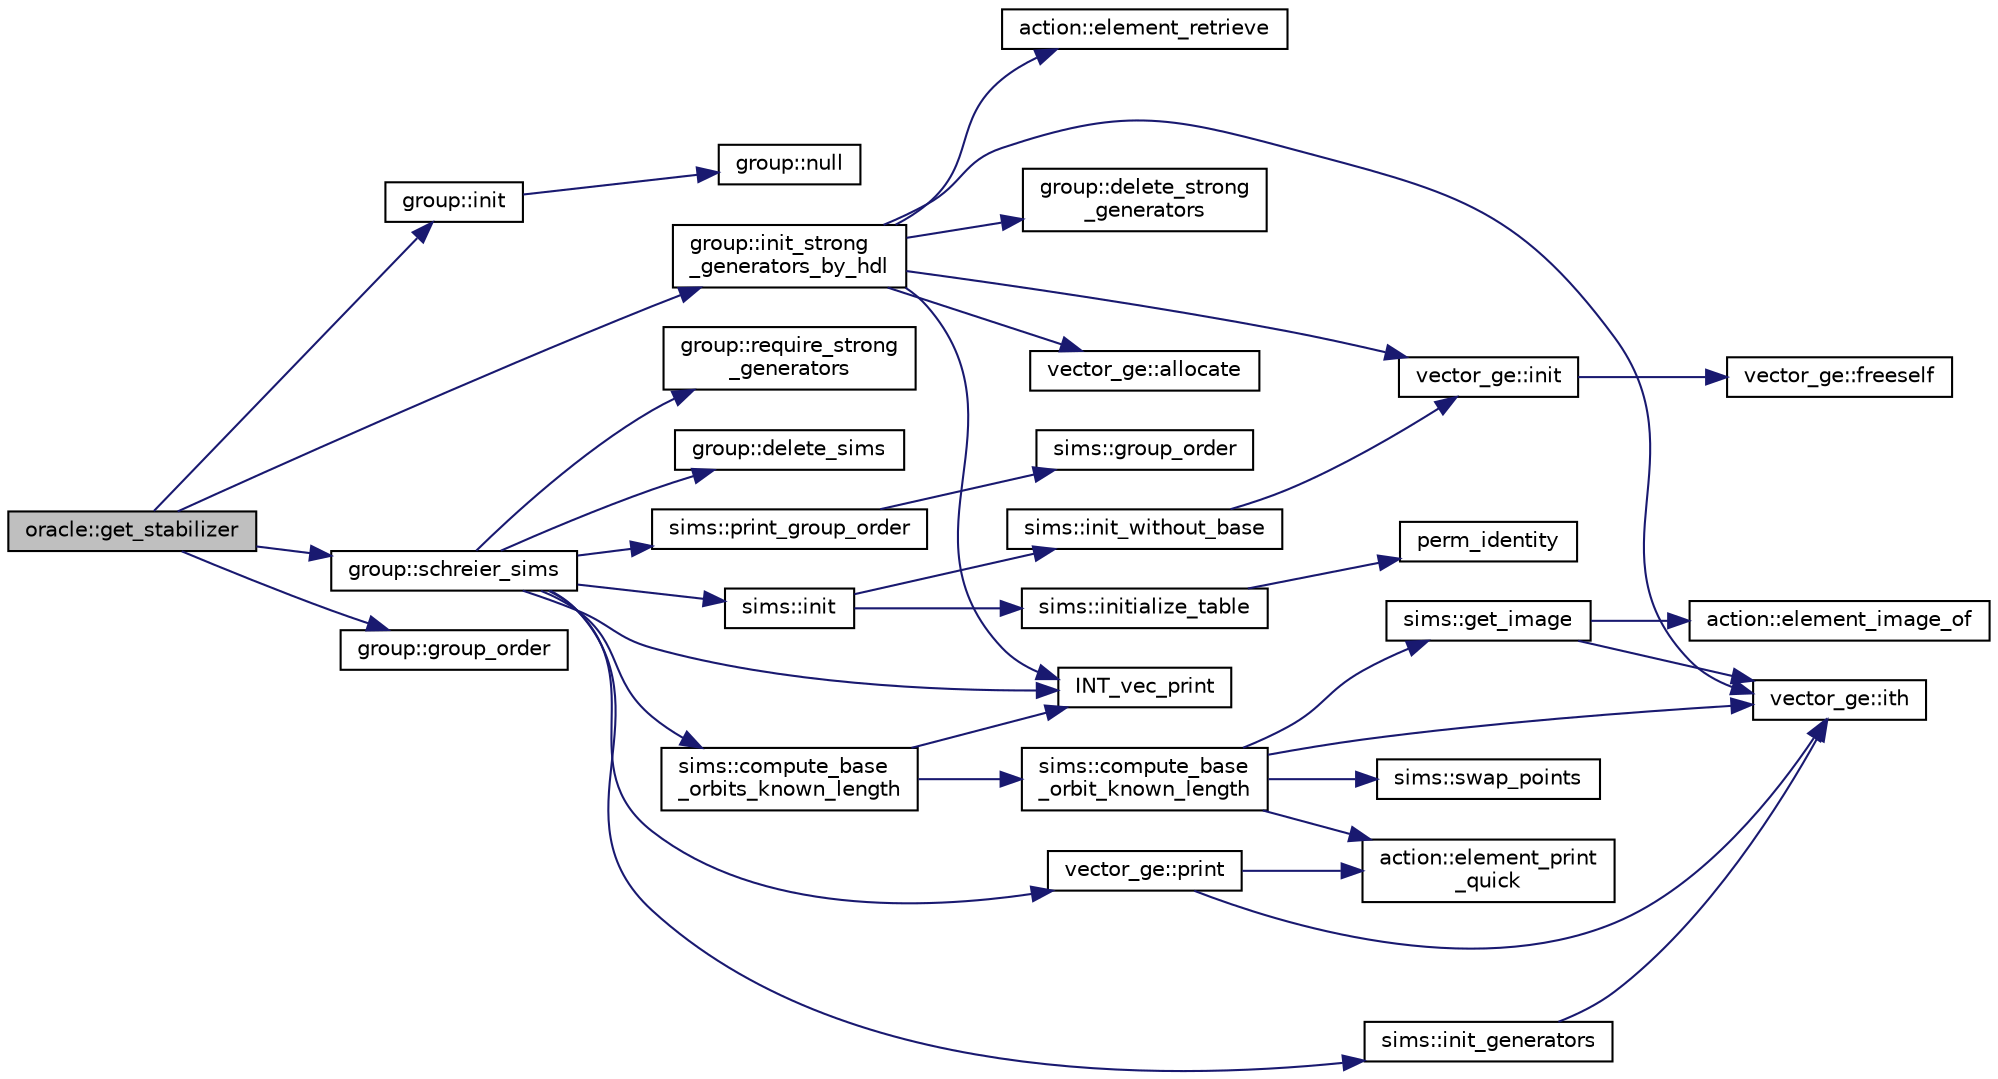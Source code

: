 digraph "oracle::get_stabilizer"
{
  edge [fontname="Helvetica",fontsize="10",labelfontname="Helvetica",labelfontsize="10"];
  node [fontname="Helvetica",fontsize="10",shape=record];
  rankdir="LR";
  Node5419 [label="oracle::get_stabilizer",height=0.2,width=0.4,color="black", fillcolor="grey75", style="filled", fontcolor="black"];
  Node5419 -> Node5420 [color="midnightblue",fontsize="10",style="solid",fontname="Helvetica"];
  Node5420 [label="group::init",height=0.2,width=0.4,color="black", fillcolor="white", style="filled",URL="$d1/db7/classgroup.html#a9f5de0500658e265332c7f62c0d3962d"];
  Node5420 -> Node5421 [color="midnightblue",fontsize="10",style="solid",fontname="Helvetica"];
  Node5421 [label="group::null",height=0.2,width=0.4,color="black", fillcolor="white", style="filled",URL="$d1/db7/classgroup.html#a25f33ef4c9370d6cefa29b0c49f64a18"];
  Node5419 -> Node5422 [color="midnightblue",fontsize="10",style="solid",fontname="Helvetica"];
  Node5422 [label="group::init_strong\l_generators_by_hdl",height=0.2,width=0.4,color="black", fillcolor="white", style="filled",URL="$d1/db7/classgroup.html#a65100d600cfb0955dae3582a2d6a2532"];
  Node5422 -> Node5423 [color="midnightblue",fontsize="10",style="solid",fontname="Helvetica"];
  Node5423 [label="INT_vec_print",height=0.2,width=0.4,color="black", fillcolor="white", style="filled",URL="$df/dbf/sajeeb_8_c.html#a79a5901af0b47dd0d694109543c027fe"];
  Node5422 -> Node5424 [color="midnightblue",fontsize="10",style="solid",fontname="Helvetica"];
  Node5424 [label="group::delete_strong\l_generators",height=0.2,width=0.4,color="black", fillcolor="white", style="filled",URL="$d1/db7/classgroup.html#a36c96bdf4428fdf236dfabab0f82b898"];
  Node5422 -> Node5425 [color="midnightblue",fontsize="10",style="solid",fontname="Helvetica"];
  Node5425 [label="vector_ge::init",height=0.2,width=0.4,color="black", fillcolor="white", style="filled",URL="$d4/d6e/classvector__ge.html#afe1d6befd1f1501e6be34afbaa9d30a8"];
  Node5425 -> Node5426 [color="midnightblue",fontsize="10",style="solid",fontname="Helvetica"];
  Node5426 [label="vector_ge::freeself",height=0.2,width=0.4,color="black", fillcolor="white", style="filled",URL="$d4/d6e/classvector__ge.html#aa002e4b715cc73a9b8b367d29700b452"];
  Node5422 -> Node5427 [color="midnightblue",fontsize="10",style="solid",fontname="Helvetica"];
  Node5427 [label="vector_ge::allocate",height=0.2,width=0.4,color="black", fillcolor="white", style="filled",URL="$d4/d6e/classvector__ge.html#a35b062a9201b30f0a87bf87702d243ae"];
  Node5422 -> Node5428 [color="midnightblue",fontsize="10",style="solid",fontname="Helvetica"];
  Node5428 [label="action::element_retrieve",height=0.2,width=0.4,color="black", fillcolor="white", style="filled",URL="$d2/d86/classaction.html#ad28f6f8810ffbad64c1490f78e51e2b1"];
  Node5422 -> Node5429 [color="midnightblue",fontsize="10",style="solid",fontname="Helvetica"];
  Node5429 [label="vector_ge::ith",height=0.2,width=0.4,color="black", fillcolor="white", style="filled",URL="$d4/d6e/classvector__ge.html#a1ff002e8b746a9beb119d57dcd4a15ff"];
  Node5419 -> Node5430 [color="midnightblue",fontsize="10",style="solid",fontname="Helvetica"];
  Node5430 [label="group::schreier_sims",height=0.2,width=0.4,color="black", fillcolor="white", style="filled",URL="$d1/db7/classgroup.html#a224ed784f302897ca0c0e578446afa08"];
  Node5430 -> Node5431 [color="midnightblue",fontsize="10",style="solid",fontname="Helvetica"];
  Node5431 [label="group::require_strong\l_generators",height=0.2,width=0.4,color="black", fillcolor="white", style="filled",URL="$d1/db7/classgroup.html#adfc3de74ab859ba6dba668b50efaf392"];
  Node5430 -> Node5432 [color="midnightblue",fontsize="10",style="solid",fontname="Helvetica"];
  Node5432 [label="group::delete_sims",height=0.2,width=0.4,color="black", fillcolor="white", style="filled",URL="$d1/db7/classgroup.html#accebe64da3d51160a974fad069a90eac"];
  Node5430 -> Node5433 [color="midnightblue",fontsize="10",style="solid",fontname="Helvetica"];
  Node5433 [label="sims::init",height=0.2,width=0.4,color="black", fillcolor="white", style="filled",URL="$d9/df3/classsims.html#a02eb61ed14f75cfe4dc0770142c1bff0"];
  Node5433 -> Node5434 [color="midnightblue",fontsize="10",style="solid",fontname="Helvetica"];
  Node5434 [label="sims::init_without_base",height=0.2,width=0.4,color="black", fillcolor="white", style="filled",URL="$d9/df3/classsims.html#a1010f2dc330b7c5ae10128c0b7dcbefd"];
  Node5434 -> Node5425 [color="midnightblue",fontsize="10",style="solid",fontname="Helvetica"];
  Node5433 -> Node5435 [color="midnightblue",fontsize="10",style="solid",fontname="Helvetica"];
  Node5435 [label="sims::initialize_table",height=0.2,width=0.4,color="black", fillcolor="white", style="filled",URL="$d9/df3/classsims.html#abe36dd0812bde20447f5aaa8384596a7"];
  Node5435 -> Node5436 [color="midnightblue",fontsize="10",style="solid",fontname="Helvetica"];
  Node5436 [label="perm_identity",height=0.2,width=0.4,color="black", fillcolor="white", style="filled",URL="$d2/d7c/combinatorics_8_c.html#aebc54d3f9c31f253ae53e3eb3b386208"];
  Node5430 -> Node5437 [color="midnightblue",fontsize="10",style="solid",fontname="Helvetica"];
  Node5437 [label="vector_ge::print",height=0.2,width=0.4,color="black", fillcolor="white", style="filled",URL="$d4/d6e/classvector__ge.html#a0d260cce035c20b32d7989c50670aa8a"];
  Node5437 -> Node5438 [color="midnightblue",fontsize="10",style="solid",fontname="Helvetica"];
  Node5438 [label="action::element_print\l_quick",height=0.2,width=0.4,color="black", fillcolor="white", style="filled",URL="$d2/d86/classaction.html#a4844680cf6750396f76494a28655265b"];
  Node5437 -> Node5429 [color="midnightblue",fontsize="10",style="solid",fontname="Helvetica"];
  Node5430 -> Node5439 [color="midnightblue",fontsize="10",style="solid",fontname="Helvetica"];
  Node5439 [label="sims::init_generators",height=0.2,width=0.4,color="black", fillcolor="white", style="filled",URL="$d9/df3/classsims.html#aa2a7908389727bdfa05d034e8d53a818"];
  Node5439 -> Node5429 [color="midnightblue",fontsize="10",style="solid",fontname="Helvetica"];
  Node5430 -> Node5423 [color="midnightblue",fontsize="10",style="solid",fontname="Helvetica"];
  Node5430 -> Node5440 [color="midnightblue",fontsize="10",style="solid",fontname="Helvetica"];
  Node5440 [label="sims::compute_base\l_orbits_known_length",height=0.2,width=0.4,color="black", fillcolor="white", style="filled",URL="$d9/df3/classsims.html#a7f6b55695e29ce46f965ac4c87c31a06"];
  Node5440 -> Node5423 [color="midnightblue",fontsize="10",style="solid",fontname="Helvetica"];
  Node5440 -> Node5441 [color="midnightblue",fontsize="10",style="solid",fontname="Helvetica"];
  Node5441 [label="sims::compute_base\l_orbit_known_length",height=0.2,width=0.4,color="black", fillcolor="white", style="filled",URL="$d9/df3/classsims.html#af93aba6d77ea121ff5e1dec9fefa0002"];
  Node5441 -> Node5438 [color="midnightblue",fontsize="10",style="solid",fontname="Helvetica"];
  Node5441 -> Node5429 [color="midnightblue",fontsize="10",style="solid",fontname="Helvetica"];
  Node5441 -> Node5442 [color="midnightblue",fontsize="10",style="solid",fontname="Helvetica"];
  Node5442 [label="sims::swap_points",height=0.2,width=0.4,color="black", fillcolor="white", style="filled",URL="$d9/df3/classsims.html#a3443b4bbfb5573864c29b627562819d2"];
  Node5441 -> Node5443 [color="midnightblue",fontsize="10",style="solid",fontname="Helvetica"];
  Node5443 [label="sims::get_image",height=0.2,width=0.4,color="black", fillcolor="white", style="filled",URL="$d9/df3/classsims.html#ae649dbf5a9440550c1ca4e402c4b4b16"];
  Node5443 -> Node5444 [color="midnightblue",fontsize="10",style="solid",fontname="Helvetica"];
  Node5444 [label="action::element_image_of",height=0.2,width=0.4,color="black", fillcolor="white", style="filled",URL="$d2/d86/classaction.html#ae09559d4537a048fc860f8a74a31393d"];
  Node5443 -> Node5429 [color="midnightblue",fontsize="10",style="solid",fontname="Helvetica"];
  Node5430 -> Node5445 [color="midnightblue",fontsize="10",style="solid",fontname="Helvetica"];
  Node5445 [label="sims::print_group_order",height=0.2,width=0.4,color="black", fillcolor="white", style="filled",URL="$d9/df3/classsims.html#a2fc3bfc40a993e0a6902374465304c0c"];
  Node5445 -> Node5446 [color="midnightblue",fontsize="10",style="solid",fontname="Helvetica"];
  Node5446 [label="sims::group_order",height=0.2,width=0.4,color="black", fillcolor="white", style="filled",URL="$d9/df3/classsims.html#aa442445175656570fa35febbe790efad"];
  Node5419 -> Node5447 [color="midnightblue",fontsize="10",style="solid",fontname="Helvetica"];
  Node5447 [label="group::group_order",height=0.2,width=0.4,color="black", fillcolor="white", style="filled",URL="$d1/db7/classgroup.html#a2d70bcf6a1495e7fb8e16ba7dfadb725"];
}
